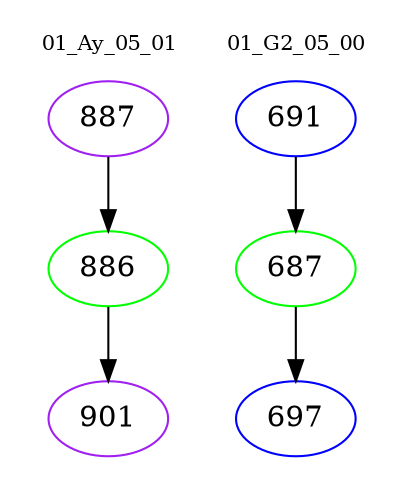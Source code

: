 digraph{
subgraph cluster_0 {
color = white
label = "01_Ay_05_01";
fontsize=10;
T0_887 [label="887", color="purple"]
T0_887 -> T0_886 [color="black"]
T0_886 [label="886", color="green"]
T0_886 -> T0_901 [color="black"]
T0_901 [label="901", color="purple"]
}
subgraph cluster_1 {
color = white
label = "01_G2_05_00";
fontsize=10;
T1_691 [label="691", color="blue"]
T1_691 -> T1_687 [color="black"]
T1_687 [label="687", color="green"]
T1_687 -> T1_697 [color="black"]
T1_697 [label="697", color="blue"]
}
}
